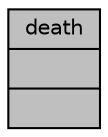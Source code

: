 digraph "death"
{
 // LATEX_PDF_SIZE
  edge [fontname="Helvetica",fontsize="10",labelfontname="Helvetica",labelfontsize="10"];
  node [fontname="Helvetica",fontsize="10",shape=record];
  Node1 [label="{death\n||}",height=0.2,width=0.4,color="black", fillcolor="grey75", style="filled", fontcolor="black",tooltip="A derived class that inherits from the state class. Represents the death state of the Player FSM."];
}
